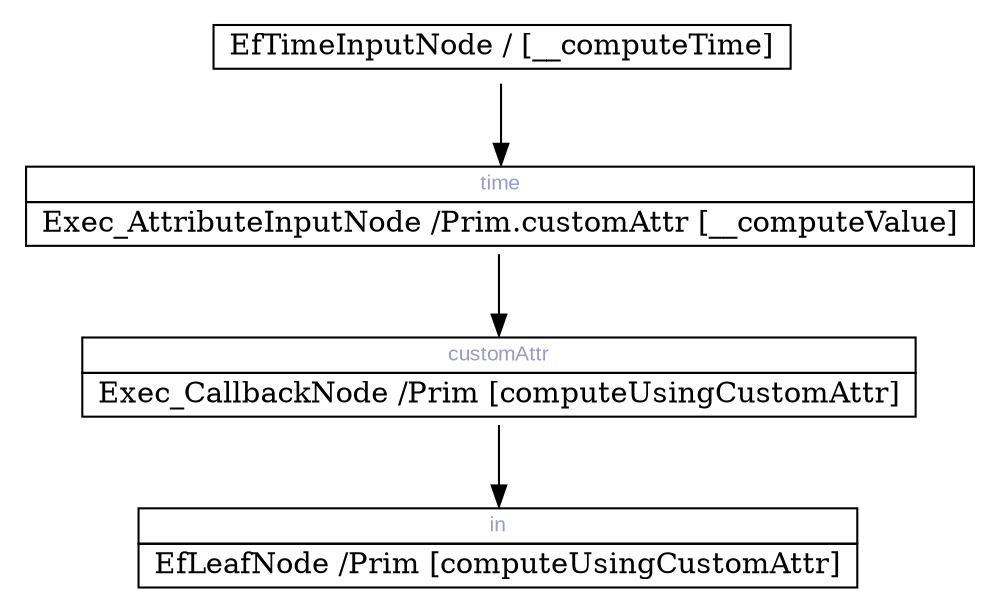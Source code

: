 digraph network {
	rankdir=TB;
	page="8.5, 11";

	node [shape=plaintext];
		"0x7f48ccd870f0" [label=<
		<TABLE BORDER="0" CELLBORDER="1" CELLSPACING="0">
			<TR><TD COLSPAN="1"> EfTimeInputNode / [__computeTime] </TD></TR>
		</TABLE>>];
	node [shape=plaintext];
		"0x7f48cf82f000" [label=<
		<TABLE BORDER="0" CELLBORDER="1" CELLSPACING="0">
			<TR><TD PORT="0x7f48cf4d8000" COLSPAN="1"><FONT POINT-SIZE="10" FACE="Arial" COLOR="#9999cc">time</FONT></TD></TR>
			<TR><TD COLSPAN="1"> Exec_AttributeInputNode /Prim.customAttr [__computeValue] </TD></TR>
		</TABLE>>];
	node [shape=plaintext];
		"0x7f48cf406cb0" [label=<
		<TABLE BORDER="0" CELLBORDER="1" CELLSPACING="0">
			<TR><TD PORT="0x7f48cf4d8e70" COLSPAN="1"><FONT POINT-SIZE="10" FACE="Arial" COLOR="#9999cc">customAttr</FONT></TD></TR>
			<TR><TD COLSPAN="1"> Exec_CallbackNode /Prim [computeUsingCustomAttr] </TD></TR>
		</TABLE>>];
	node [shape=plaintext];
		"0x7f48cf4d4e50" [label=<
		<TABLE BORDER="0" CELLBORDER="1" CELLSPACING="0">
			<TR><TD PORT="0x7f48cf4d8ed0" COLSPAN="1"><FONT POINT-SIZE="10" FACE="Arial" COLOR="#9999cc">in</FONT></TD></TR>
			<TR><TD COLSPAN="1"> EfLeafNode /Prim [computeUsingCustomAttr] </TD></TR>
		</TABLE>>];
		"0x7f48ccd870f0" -> "0x7f48cf82f000":"0x7f48cf4d8000":n;
		"0x7f48cf82f000" -> "0x7f48cf406cb0":"0x7f48cf4d8e70":n;
		"0x7f48cf406cb0" -> "0x7f48cf4d4e50":"0x7f48cf4d8ed0":n;
}

